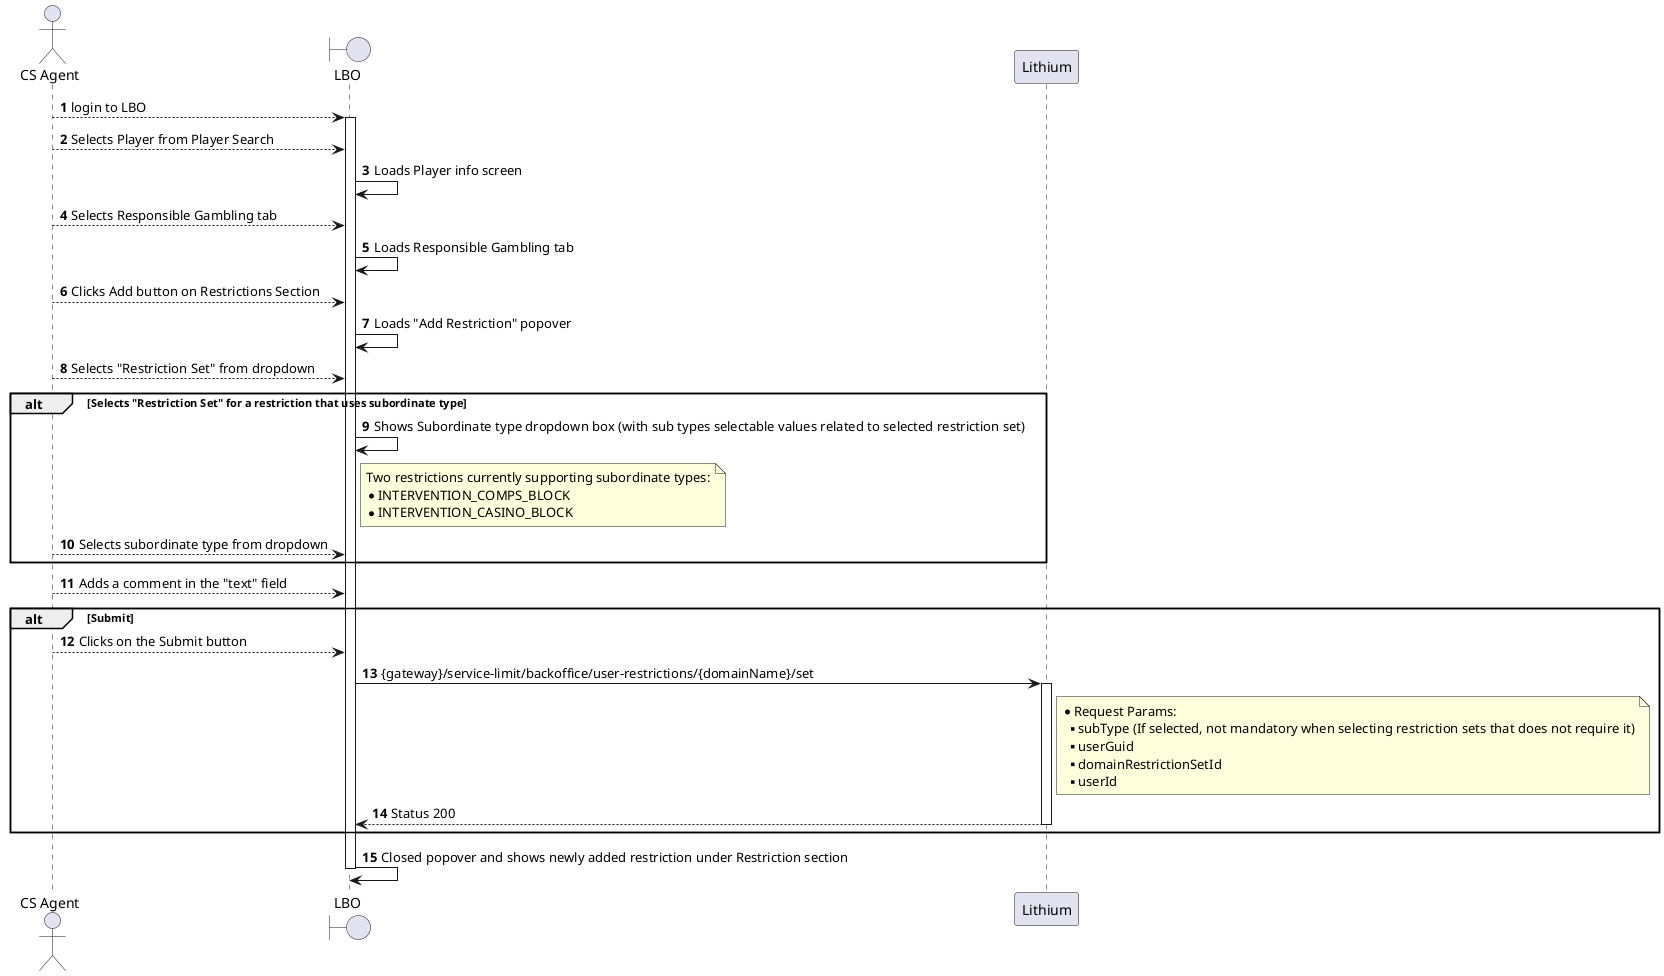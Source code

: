 .Overview - Player Info -> Responsible Gambling -> Add Restriction
[plantuml]
----
@startuml
'https://plantuml.com/sequence-diagram

actor "CS Agent" as csa
boundary "LBO" as lbo
participant Lithium as li

autonumber

csa --> lbo: login to LBO
activate lbo
    csa --> lbo: Selects Player from Player Search
    lbo -> lbo: Loads Player info screen
    csa --> lbo: Selects Responsible Gambling tab
    lbo -> lbo: Loads Responsible Gambling tab
    csa --> lbo: Clicks Add button on Restrictions Section
    lbo -> lbo: Loads "Add Restriction" popover
    csa --> lbo: Selects "Restriction Set" from dropdown
    alt Selects "Restriction Set" for a restriction that uses subordinate type
        lbo -> lbo: Shows Subordinate type dropdown box (with sub types selectable values related to selected restriction set)
        note right of lbo
            Two restrictions currently supporting subordinate types:
            * INTERVENTION_COMPS_BLOCK
            * INTERVENTION_CASINO_BLOCK
        end note
        csa --> lbo: Selects subordinate type from dropdown
    end
    csa --> lbo: Adds a comment in the "text" field
    alt Submit
        csa --> lbo: Clicks on the Submit button
        lbo -> li: {gateway}/service-limit/backoffice/user-restrictions/{domainName}/set
        activate li
        note right of li
            * Request Params:
            ** subType (If selected, not mandatory when selecting restriction sets that does not require it)
            ** userGuid
            ** domainRestrictionSetId
            ** userId
        end note
        li --> lbo: Status 200
    deactivate li
    end
    lbo -> lbo: Closed popover and shows newly added restriction under Restriction section

deactivate lbo

@enduml
----